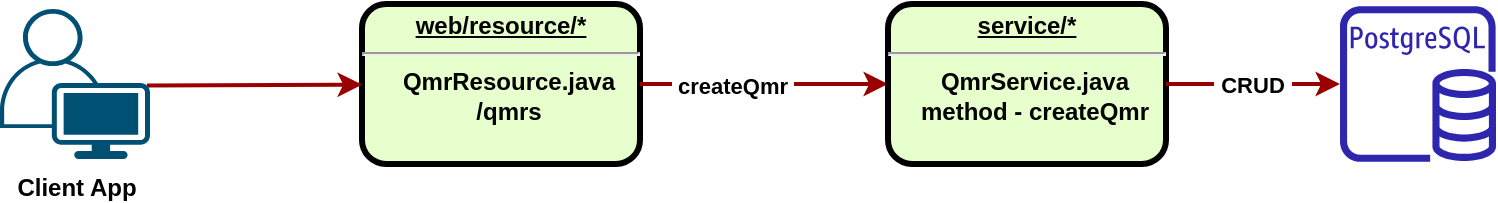 <mxfile version="20.8.16" type="device"><diagram name="Page-1" id="c7558073-3199-34d8-9f00-42111426c3f3"><mxGraphModel dx="1562" dy="837" grid="0" gridSize="10" guides="1" tooltips="1" connect="1" arrows="1" fold="1" page="1" pageScale="1" pageWidth="826" pageHeight="1169" background="none" math="0" shadow="0"><root><mxCell id="0"/><mxCell id="1" parent="0"/><mxCell id="2" value="&lt;p style=&quot;margin: 0px; margin-top: 4px; text-align: center; text-decoration: underline;&quot;&gt;&lt;strong&gt;web/resource/*&lt;/strong&gt;&lt;/p&gt;&lt;hr&gt;&lt;p style=&quot;margin: 0px; margin-left: 8px;&quot;&gt;QmrResource.java&lt;br&gt;/qmrs&lt;/p&gt;" style="verticalAlign=middle;align=center;overflow=fill;fontSize=12;fontFamily=Helvetica;html=1;rounded=1;fontStyle=1;strokeWidth=3;fillColor=#E6FFCC" parent="1" vertex="1"><mxGeometry x="222" y="165" width="139" height="80" as="geometry"/></mxCell><mxCell id="37" value="" style="edgeStyle=none;noEdgeStyle=1;strokeColor=#990000;strokeWidth=2;exitX=0.98;exitY=0.51;exitDx=0;exitDy=0;exitPerimeter=0;" parent="1" source="E8u3pZ8gEn9vi511k7Uj-96" target="2" edge="1"><mxGeometry width="100" height="100" relative="1" as="geometry"><mxPoint x="121" y="205" as="sourcePoint"/><mxPoint x="371" y="225" as="targetPoint"/></mxGeometry></mxCell><mxCell id="E8u3pZ8gEn9vi511k7Uj-96" value="&lt;b&gt;Client App&lt;/b&gt;" style="points=[[0.35,0,0],[0.98,0.51,0],[1,0.71,0],[0.67,1,0],[0,0.795,0],[0,0.65,0]];verticalLabelPosition=bottom;sketch=0;html=1;verticalAlign=top;aspect=fixed;align=center;pointerEvents=1;shape=mxgraph.cisco19.user;fillColor=#005073;strokeColor=none;" parent="1" vertex="1"><mxGeometry x="41" y="167.5" width="75" height="75" as="geometry"/></mxCell><mxCell id="E8u3pZ8gEn9vi511k7Uj-97" value="" style="edgeStyle=none;noEdgeStyle=1;strokeColor=#990000;strokeWidth=2;exitX=1;exitY=0.5;exitDx=0;exitDy=0;entryX=0;entryY=0.5;entryDx=0;entryDy=0;fontStyle=1" parent="1" source="2" target="E8u3pZ8gEn9vi511k7Uj-99" edge="1"><mxGeometry width="100" height="100" relative="1" as="geometry"><mxPoint x="408.5" y="215.53" as="sourcePoint"/><mxPoint x="472" y="197.5" as="targetPoint"/></mxGeometry></mxCell><mxCell id="E8u3pZ8gEn9vi511k7Uj-100" value="&lt;b&gt;&amp;nbsp;createQmr&amp;nbsp;&lt;/b&gt;" style="edgeLabel;html=1;align=center;verticalAlign=middle;resizable=0;points=[];" parent="E8u3pZ8gEn9vi511k7Uj-97" vertex="1" connectable="0"><mxGeometry x="-0.262" y="-1" relative="1" as="geometry"><mxPoint as="offset"/></mxGeometry></mxCell><mxCell id="E8u3pZ8gEn9vi511k7Uj-99" value="&lt;p style=&quot;margin: 0px; margin-top: 4px; text-align: center; text-decoration: underline;&quot;&gt;&lt;strong&gt;service/*&lt;/strong&gt;&lt;/p&gt;&lt;hr&gt;&lt;p style=&quot;margin: 0px; margin-left: 8px;&quot;&gt;QmrService.java&lt;br&gt;method -&amp;nbsp;createQmr&lt;/p&gt;" style="verticalAlign=middle;align=center;overflow=fill;fontSize=12;fontFamily=Helvetica;html=1;rounded=1;fontStyle=1;strokeWidth=3;fillColor=#E6FFCC" parent="1" vertex="1"><mxGeometry x="485" y="165" width="139" height="80" as="geometry"/></mxCell><mxCell id="E8u3pZ8gEn9vi511k7Uj-101" value="" style="sketch=0;outlineConnect=0;fontColor=#232F3E;gradientColor=none;fillColor=#2E27AD;strokeColor=none;dashed=0;verticalLabelPosition=bottom;verticalAlign=top;align=center;html=1;fontSize=12;fontStyle=0;aspect=fixed;pointerEvents=1;shape=mxgraph.aws4.rds_postgresql_instance;" parent="1" vertex="1"><mxGeometry x="711" y="166" width="78" height="78" as="geometry"/></mxCell><mxCell id="E8u3pZ8gEn9vi511k7Uj-102" value=" CRUD " style="edgeStyle=none;noEdgeStyle=1;strokeColor=#990000;strokeWidth=2;fontStyle=1;exitX=1;exitY=0.5;exitDx=0;exitDy=0;" parent="1" source="E8u3pZ8gEn9vi511k7Uj-99" target="E8u3pZ8gEn9vi511k7Uj-101" edge="1"><mxGeometry width="100" height="100" relative="1" as="geometry"><mxPoint x="661" y="245" as="sourcePoint"/><mxPoint x="748" y="203" as="targetPoint"/></mxGeometry></mxCell></root></mxGraphModel></diagram></mxfile>